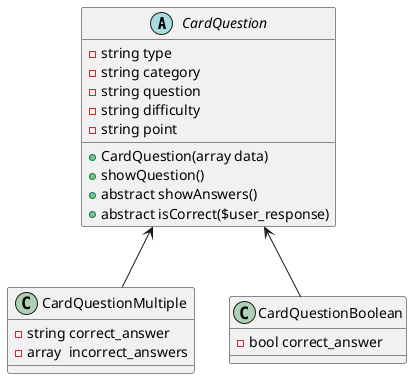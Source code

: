 @startuml

CardQuestion <-- CardQuestionMultiple 
CardQuestion <-- CardQuestionBoolean 
' CardQuestion <-- CardQuestionSurvey
' Game *--- CardQuestion

abstract CardQuestion {
    - string type
    - string category
    - string question
    - string difficulty
    - string point
    + CardQuestion(array data)
    + showQuestion()
    + abstract showAnswers() 
    + abstract isCorrect($user_response) 
}

class CardQuestionMultiple {
    ' - string user_response
    - string correct_answer
    - array  incorrect_answers
} 

class CardQuestionBoolean {
    ' - bool user_response
    - bool correct_answer
   
} 



' class CardQuestionSurvey {

'     ' + Survey survey_service
   
' } 

@enduml